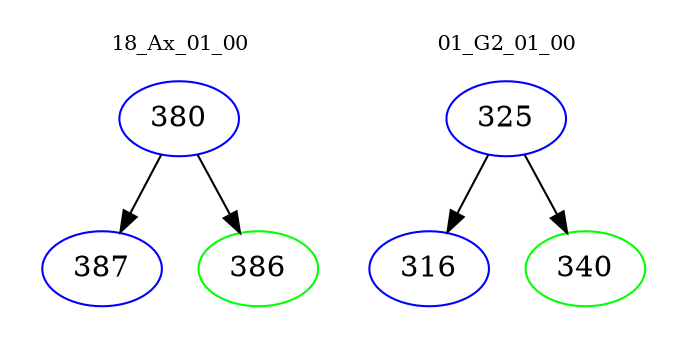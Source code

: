digraph{
subgraph cluster_0 {
color = white
label = "18_Ax_01_00";
fontsize=10;
T0_380 [label="380", color="blue"]
T0_380 -> T0_387 [color="black"]
T0_387 [label="387", color="blue"]
T0_380 -> T0_386 [color="black"]
T0_386 [label="386", color="green"]
}
subgraph cluster_1 {
color = white
label = "01_G2_01_00";
fontsize=10;
T1_325 [label="325", color="blue"]
T1_325 -> T1_316 [color="black"]
T1_316 [label="316", color="blue"]
T1_325 -> T1_340 [color="black"]
T1_340 [label="340", color="green"]
}
}
